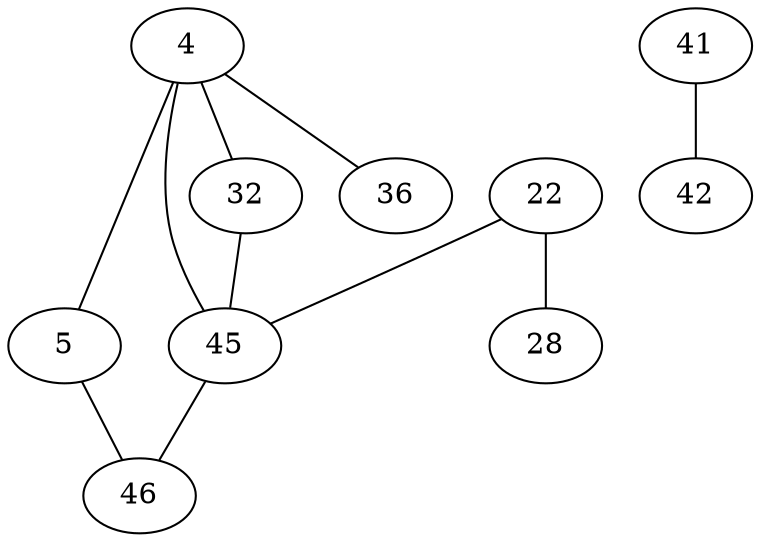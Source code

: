 graph G {
  46 [pos="-7.556959,-6.868614!"];
  42 [pos="-15.424393,-6.938398!"];
  41 [pos="-15.570536,-9.748628!"];
  41 -- 42;
  5 [pos="-5.408599,-5.986872!"];
  5 -- 46;
  28 [pos="-11.829141,-7.961632!"];
  22 [pos="-11.158720,-10.045569!"];
  22 -- 28;
  22 -- 45;
  32 [pos="-5.426782,-10.983060!"];
  32 -- 45;
  36 [pos="-3.979132,-8.269638!"];
  45 [pos="-7.935555,-9.390610!"];
  45 -- 46;
  4 [pos="-5.913238,-8.726981!"];
  4 -- 36;
  4 -- 5;
  4 -- 32;
  4 -- 45;
}
